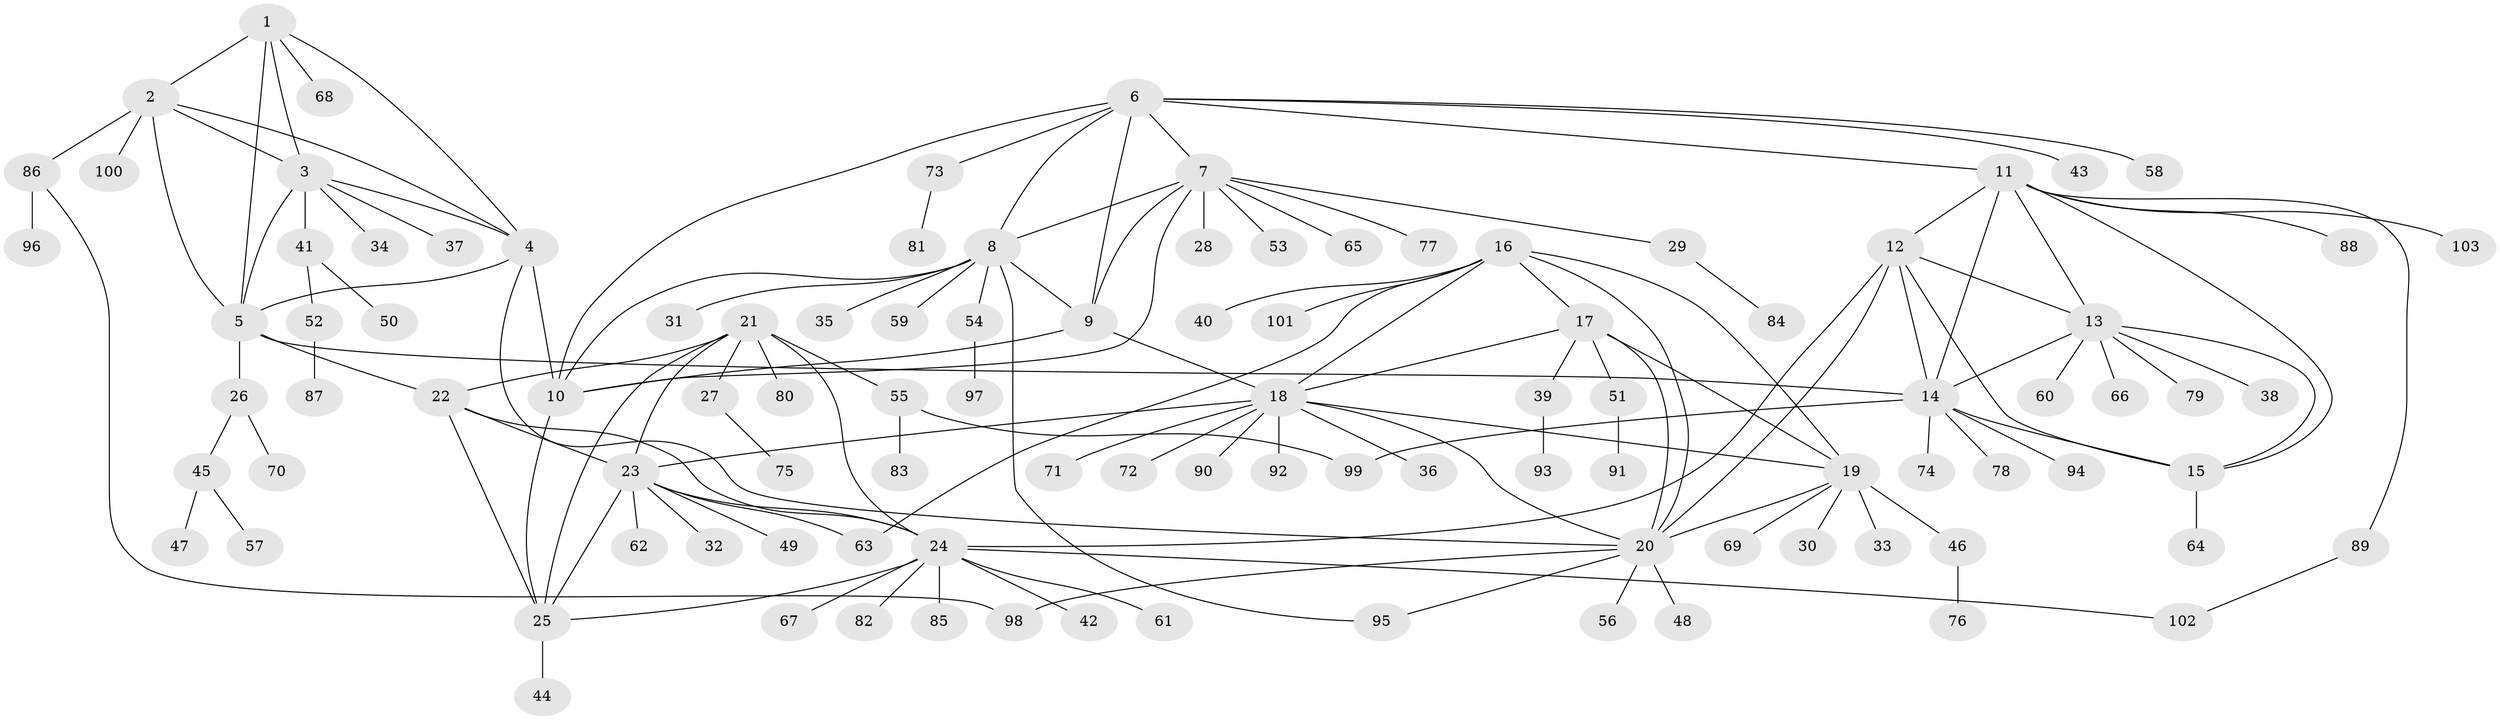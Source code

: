 // coarse degree distribution, {7: 0.019230769230769232, 6: 0.15384615384615385, 3: 0.019230769230769232, 5: 0.11538461538461539, 8: 0.038461538461538464, 1: 0.4807692307692308, 2: 0.1346153846153846, 4: 0.019230769230769232, 9: 0.019230769230769232}
// Generated by graph-tools (version 1.1) at 2025/37/03/04/25 23:37:39]
// undirected, 103 vertices, 143 edges
graph export_dot {
  node [color=gray90,style=filled];
  1;
  2;
  3;
  4;
  5;
  6;
  7;
  8;
  9;
  10;
  11;
  12;
  13;
  14;
  15;
  16;
  17;
  18;
  19;
  20;
  21;
  22;
  23;
  24;
  25;
  26;
  27;
  28;
  29;
  30;
  31;
  32;
  33;
  34;
  35;
  36;
  37;
  38;
  39;
  40;
  41;
  42;
  43;
  44;
  45;
  46;
  47;
  48;
  49;
  50;
  51;
  52;
  53;
  54;
  55;
  56;
  57;
  58;
  59;
  60;
  61;
  62;
  63;
  64;
  65;
  66;
  67;
  68;
  69;
  70;
  71;
  72;
  73;
  74;
  75;
  76;
  77;
  78;
  79;
  80;
  81;
  82;
  83;
  84;
  85;
  86;
  87;
  88;
  89;
  90;
  91;
  92;
  93;
  94;
  95;
  96;
  97;
  98;
  99;
  100;
  101;
  102;
  103;
  1 -- 2;
  1 -- 3;
  1 -- 4;
  1 -- 5;
  1 -- 68;
  2 -- 3;
  2 -- 4;
  2 -- 5;
  2 -- 86;
  2 -- 100;
  3 -- 4;
  3 -- 5;
  3 -- 34;
  3 -- 37;
  3 -- 41;
  4 -- 5;
  4 -- 10;
  4 -- 20;
  5 -- 14;
  5 -- 22;
  5 -- 26;
  6 -- 7;
  6 -- 8;
  6 -- 9;
  6 -- 10;
  6 -- 11;
  6 -- 43;
  6 -- 58;
  6 -- 73;
  7 -- 8;
  7 -- 9;
  7 -- 10;
  7 -- 28;
  7 -- 29;
  7 -- 53;
  7 -- 65;
  7 -- 77;
  8 -- 9;
  8 -- 10;
  8 -- 31;
  8 -- 35;
  8 -- 54;
  8 -- 59;
  8 -- 95;
  9 -- 10;
  9 -- 18;
  10 -- 25;
  11 -- 12;
  11 -- 13;
  11 -- 14;
  11 -- 15;
  11 -- 88;
  11 -- 89;
  11 -- 103;
  12 -- 13;
  12 -- 14;
  12 -- 15;
  12 -- 20;
  12 -- 24;
  13 -- 14;
  13 -- 15;
  13 -- 38;
  13 -- 60;
  13 -- 66;
  13 -- 79;
  14 -- 15;
  14 -- 74;
  14 -- 78;
  14 -- 94;
  14 -- 99;
  15 -- 64;
  16 -- 17;
  16 -- 18;
  16 -- 19;
  16 -- 20;
  16 -- 40;
  16 -- 63;
  16 -- 101;
  17 -- 18;
  17 -- 19;
  17 -- 20;
  17 -- 39;
  17 -- 51;
  18 -- 19;
  18 -- 20;
  18 -- 23;
  18 -- 36;
  18 -- 71;
  18 -- 72;
  18 -- 90;
  18 -- 92;
  19 -- 20;
  19 -- 30;
  19 -- 33;
  19 -- 46;
  19 -- 69;
  20 -- 48;
  20 -- 56;
  20 -- 95;
  20 -- 98;
  21 -- 22;
  21 -- 23;
  21 -- 24;
  21 -- 25;
  21 -- 27;
  21 -- 55;
  21 -- 80;
  22 -- 23;
  22 -- 24;
  22 -- 25;
  23 -- 24;
  23 -- 25;
  23 -- 32;
  23 -- 49;
  23 -- 62;
  23 -- 63;
  24 -- 25;
  24 -- 42;
  24 -- 61;
  24 -- 67;
  24 -- 82;
  24 -- 85;
  24 -- 102;
  25 -- 44;
  26 -- 45;
  26 -- 70;
  27 -- 75;
  29 -- 84;
  39 -- 93;
  41 -- 50;
  41 -- 52;
  45 -- 47;
  45 -- 57;
  46 -- 76;
  51 -- 91;
  52 -- 87;
  54 -- 97;
  55 -- 83;
  55 -- 99;
  73 -- 81;
  86 -- 96;
  86 -- 98;
  89 -- 102;
}

